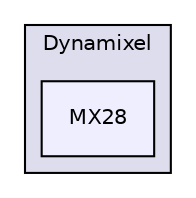 digraph "D:/Users/Tyler/Documents/STM/embedded/soccer-embedded/Robot/Drivers/Dynamixel/MX28" {
  compound=true
  node [ fontsize="10", fontname="Helvetica"];
  edge [ labelfontsize="10", labelfontname="Helvetica"];
  subgraph clusterdir_01043e09be118d118a1c0a841e614b7e {
    graph [ bgcolor="#ddddee", pencolor="black", label="Dynamixel" fontname="Helvetica", fontsize="10", URL="dir_01043e09be118d118a1c0a841e614b7e.html"]
  dir_7a757da8332a23fa25f0e94a30fab7d0 [shape=box, label="MX28", style="filled", fillcolor="#eeeeff", pencolor="black", URL="dir_7a757da8332a23fa25f0e94a30fab7d0.html"];
  }
}
